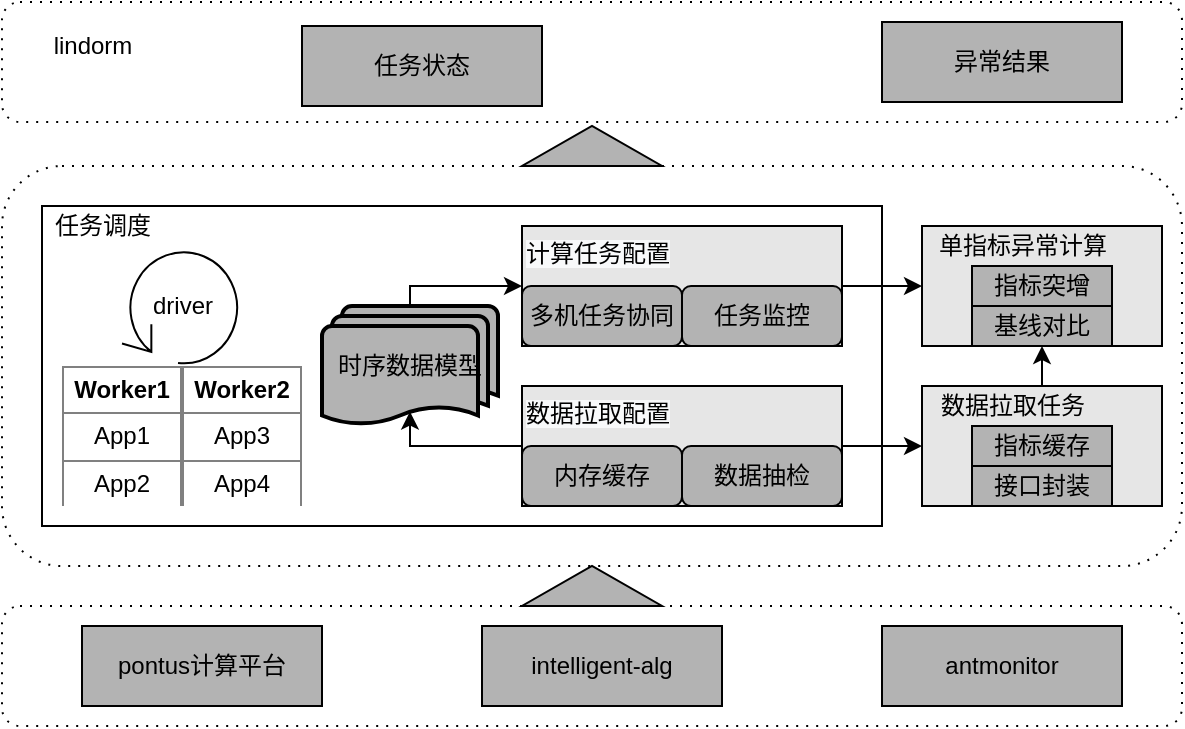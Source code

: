 <mxfile version="13.1.14" type="github">
  <diagram id="owqiKtjegZCFVWd7rJzW" name="Page-1">
    <mxGraphModel dx="1888" dy="918" grid="1" gridSize="10" guides="1" tooltips="1" connect="1" arrows="1" fold="1" page="1" pageScale="1" pageWidth="827" pageHeight="1169" math="0" shadow="0">
      <root>
        <mxCell id="0" />
        <mxCell id="1" parent="0" />
        <mxCell id="Mhult8i7kt20SpEzvvNn-29" value="" style="shape=ext;rounded=1;html=1;whiteSpace=wrap;dashed=1;dashPattern=1 4;" vertex="1" parent="1">
          <mxGeometry x="60" y="208" width="590" height="60" as="geometry" />
        </mxCell>
        <mxCell id="Mhult8i7kt20SpEzvvNn-27" value="" style="shape=ext;rounded=1;html=1;whiteSpace=wrap;dashed=1;dashPattern=1 4;" vertex="1" parent="1">
          <mxGeometry x="60" y="290" width="590" height="200" as="geometry" />
        </mxCell>
        <mxCell id="Mhult8i7kt20SpEzvvNn-26" value="" style="shape=ext;rounded=1;html=1;whiteSpace=wrap;dashed=1;dashPattern=1 4;" vertex="1" parent="1">
          <mxGeometry x="60" y="510" width="590" height="60" as="geometry" />
        </mxCell>
        <mxCell id="Mhult8i7kt20SpEzvvNn-1" value="" style="rounded=0;whiteSpace=wrap;html=1;" vertex="1" parent="1">
          <mxGeometry x="80" y="310" width="420" height="160" as="geometry" />
        </mxCell>
        <mxCell id="Mhult8i7kt20SpEzvvNn-3" value="" style="edgeStyle=orthogonalEdgeStyle;rounded=0;orthogonalLoop=1;jettySize=auto;html=1;exitX=1;exitY=0.5;exitDx=0;exitDy=0;fillColor=#E6E6E6;" edge="1" parent="1" source="Mhult8i7kt20SpEzvvNn-12" target="Mhult8i7kt20SpEzvvNn-2">
          <mxGeometry relative="1" as="geometry" />
        </mxCell>
        <mxCell id="Mhult8i7kt20SpEzvvNn-5" value="" style="edgeStyle=orthogonalEdgeStyle;rounded=0;orthogonalLoop=1;jettySize=auto;html=1;exitX=1;exitY=0.5;exitDx=0;exitDy=0;fillColor=#E6E6E6;" edge="1" parent="1" source="Mhult8i7kt20SpEzvvNn-13" target="Mhult8i7kt20SpEzvvNn-4">
          <mxGeometry relative="1" as="geometry" />
        </mxCell>
        <mxCell id="Mhult8i7kt20SpEzvvNn-42" style="edgeStyle=orthogonalEdgeStyle;rounded=0;orthogonalLoop=1;jettySize=auto;html=1;exitX=0.5;exitY=0;exitDx=0;exitDy=0;entryX=0.5;entryY=1;entryDx=0;entryDy=0;fillColor=#E6E6E6;" edge="1" parent="1" source="Mhult8i7kt20SpEzvvNn-4" target="Mhult8i7kt20SpEzvvNn-2">
          <mxGeometry relative="1" as="geometry" />
        </mxCell>
        <mxCell id="Mhult8i7kt20SpEzvvNn-4" value="" style="rounded=0;whiteSpace=wrap;html=1;fillColor=#E6E6E6;" vertex="1" parent="1">
          <mxGeometry x="520" y="400" width="120" height="60" as="geometry" />
        </mxCell>
        <mxCell id="Mhult8i7kt20SpEzvvNn-2" value="" style="rounded=0;whiteSpace=wrap;html=1;fillColor=#E6E6E6;" vertex="1" parent="1">
          <mxGeometry x="520" y="320" width="120" height="60" as="geometry" />
        </mxCell>
        <mxCell id="Mhult8i7kt20SpEzvvNn-6" value="异常结果" style="rounded=0;whiteSpace=wrap;html=1;fillColor=#B3B3B3;" vertex="1" parent="1">
          <mxGeometry x="500" y="218" width="120" height="40" as="geometry" />
        </mxCell>
        <mxCell id="Mhult8i7kt20SpEzvvNn-10" value="任务状态" style="rounded=0;whiteSpace=wrap;html=1;fillColor=#B3B3B3;" vertex="1" parent="1">
          <mxGeometry x="210" y="220" width="120" height="40" as="geometry" />
        </mxCell>
        <mxCell id="Mhult8i7kt20SpEzvvNn-12" value="" style="rounded=0;whiteSpace=wrap;html=1;fillColor=#E6E6E6;" vertex="1" parent="1">
          <mxGeometry x="320" y="320" width="160" height="60" as="geometry" />
        </mxCell>
        <mxCell id="Mhult8i7kt20SpEzvvNn-33" style="edgeStyle=orthogonalEdgeStyle;rounded=0;orthogonalLoop=1;jettySize=auto;html=1;exitX=0;exitY=0.5;exitDx=0;exitDy=0;entryX=0.5;entryY=0.88;entryDx=0;entryDy=0;entryPerimeter=0;fillColor=#E6E6E6;" edge="1" parent="1" source="Mhult8i7kt20SpEzvvNn-13" target="Mhult8i7kt20SpEzvvNn-32">
          <mxGeometry relative="1" as="geometry">
            <Array as="points">
              <mxPoint x="264" y="430" />
            </Array>
          </mxGeometry>
        </mxCell>
        <mxCell id="Mhult8i7kt20SpEzvvNn-13" value="" style="rounded=0;whiteSpace=wrap;html=1;fillColor=#E6E6E6;" vertex="1" parent="1">
          <mxGeometry x="320" y="400" width="160" height="60" as="geometry" />
        </mxCell>
        <mxCell id="Mhult8i7kt20SpEzvvNn-16" value="pontus计算平台" style="rounded=0;whiteSpace=wrap;html=1;fillColor=#B3B3B3;" vertex="1" parent="1">
          <mxGeometry x="100" y="520" width="120" height="40" as="geometry" />
        </mxCell>
        <mxCell id="Mhult8i7kt20SpEzvvNn-17" value="antmonitor" style="rounded=0;whiteSpace=wrap;html=1;fillColor=#B3B3B3;" vertex="1" parent="1">
          <mxGeometry x="500" y="520" width="120" height="40" as="geometry" />
        </mxCell>
        <mxCell id="Mhult8i7kt20SpEzvvNn-18" value="&lt;span&gt;任务调度&lt;/span&gt;" style="text;html=1;align=center;verticalAlign=middle;resizable=0;points=[];autosize=1;" vertex="1" parent="1">
          <mxGeometry x="80" y="310" width="60" height="20" as="geometry" />
        </mxCell>
        <mxCell id="Mhult8i7kt20SpEzvvNn-19" value="intelligent-alg" style="rounded=0;whiteSpace=wrap;html=1;fillColor=#B3B3B3;" vertex="1" parent="1">
          <mxGeometry x="300" y="520" width="120" height="40" as="geometry" />
        </mxCell>
        <mxCell id="Mhult8i7kt20SpEzvvNn-20" value="driver" style="shape=mxgraph.bpmn.loop;html=1;outlineConnect=0;" vertex="1" parent="1">
          <mxGeometry x="120" y="330" width="60" height="60" as="geometry" />
        </mxCell>
        <mxCell id="Mhult8i7kt20SpEzvvNn-30" value="" style="html=1;shadow=0;dashed=0;align=center;verticalAlign=middle;shape=mxgraph.arrows2.arrow;dy=0.6;dx=40;direction=north;notch=0;fillColor=#B3B3B3;" vertex="1" parent="1">
          <mxGeometry x="320" y="490" width="70" height="20" as="geometry" />
        </mxCell>
        <mxCell id="Mhult8i7kt20SpEzvvNn-31" value="" style="html=1;shadow=0;dashed=0;align=center;verticalAlign=middle;shape=mxgraph.arrows2.arrow;dy=0.6;dx=40;direction=north;notch=0;fillColor=#B3B3B3;" vertex="1" parent="1">
          <mxGeometry x="320" y="270" width="70" height="20" as="geometry" />
        </mxCell>
        <mxCell id="Mhult8i7kt20SpEzvvNn-34" style="edgeStyle=orthogonalEdgeStyle;rounded=0;orthogonalLoop=1;jettySize=auto;html=1;exitX=0.5;exitY=0;exitDx=0;exitDy=0;exitPerimeter=0;entryX=0;entryY=0.5;entryDx=0;entryDy=0;fillColor=#E6E6E6;" edge="1" parent="1" source="Mhult8i7kt20SpEzvvNn-32" target="Mhult8i7kt20SpEzvvNn-12">
          <mxGeometry relative="1" as="geometry">
            <Array as="points">
              <mxPoint x="264" y="350" />
            </Array>
          </mxGeometry>
        </mxCell>
        <mxCell id="Mhult8i7kt20SpEzvvNn-32" value="时序数据模型" style="strokeWidth=2;html=1;shape=mxgraph.flowchart.multi-document;whiteSpace=wrap;fillColor=#B3B3B3;" vertex="1" parent="1">
          <mxGeometry x="220" y="360" width="88" height="60" as="geometry" />
        </mxCell>
        <mxCell id="Mhult8i7kt20SpEzvvNn-40" value="&lt;table border=&quot;1&quot; width=&quot;100%&quot; cellpadding=&quot;4&quot; style=&quot;width: 100% ; height: 100% ; border-collapse: collapse&quot;&gt;&lt;tbody&gt;&lt;tr&gt;&lt;th align=&quot;center&quot;&gt;Worker1&lt;/th&gt;&lt;/tr&gt;&lt;tr&gt;&lt;td align=&quot;center&quot;&gt;App1&lt;/td&gt;&lt;/tr&gt;&lt;tr&gt;&lt;td align=&quot;center&quot;&gt;&lt;span&gt;App2&lt;/span&gt;&lt;br&gt;&lt;/td&gt;&lt;/tr&gt;&lt;/tbody&gt;&lt;/table&gt;" style="text;html=1;strokeColor=none;fillColor=none;overflow=fill;" vertex="1" parent="1">
          <mxGeometry x="90" y="390" width="60" height="70" as="geometry" />
        </mxCell>
        <mxCell id="Mhult8i7kt20SpEzvvNn-41" value="&lt;table border=&quot;1&quot; width=&quot;100%&quot; cellpadding=&quot;4&quot; style=&quot;width: 100% ; height: 100% ; border-collapse: collapse&quot;&gt;&lt;tbody&gt;&lt;tr&gt;&lt;th align=&quot;center&quot;&gt;Worker2&lt;/th&gt;&lt;/tr&gt;&lt;tr&gt;&lt;td align=&quot;center&quot;&gt;App3&lt;/td&gt;&lt;/tr&gt;&lt;tr&gt;&lt;td align=&quot;center&quot;&gt;&lt;span&gt;App4&lt;/span&gt;&lt;br&gt;&lt;/td&gt;&lt;/tr&gt;&lt;/tbody&gt;&lt;/table&gt;" style="text;html=1;strokeColor=none;fillColor=none;overflow=fill;" vertex="1" parent="1">
          <mxGeometry x="150" y="390" width="60" height="70" as="geometry" />
        </mxCell>
        <mxCell id="Mhult8i7kt20SpEzvvNn-43" value="&lt;span&gt;单指标异常计算&lt;/span&gt;" style="text;html=1;align=center;verticalAlign=middle;resizable=0;points=[];autosize=1;" vertex="1" parent="1">
          <mxGeometry x="520" y="320" width="100" height="20" as="geometry" />
        </mxCell>
        <mxCell id="Mhult8i7kt20SpEzvvNn-44" value="&lt;span&gt;数据拉取任务&lt;/span&gt;" style="text;html=1;align=center;verticalAlign=middle;resizable=0;points=[];autosize=1;" vertex="1" parent="1">
          <mxGeometry x="520" y="400" width="90" height="20" as="geometry" />
        </mxCell>
        <mxCell id="Mhult8i7kt20SpEzvvNn-47" value="指标突增" style="rounded=0;whiteSpace=wrap;html=1;fillColor=#B3B3B3;" vertex="1" parent="1">
          <mxGeometry x="545" y="340" width="70" height="20" as="geometry" />
        </mxCell>
        <mxCell id="Mhult8i7kt20SpEzvvNn-48" value="基线对比" style="rounded=0;whiteSpace=wrap;html=1;fillColor=#B3B3B3;" vertex="1" parent="1">
          <mxGeometry x="545" y="360" width="70" height="20" as="geometry" />
        </mxCell>
        <mxCell id="Mhult8i7kt20SpEzvvNn-49" value="指标缓存" style="rounded=0;whiteSpace=wrap;html=1;fillColor=#B3B3B3;" vertex="1" parent="1">
          <mxGeometry x="545" y="420" width="70" height="20" as="geometry" />
        </mxCell>
        <mxCell id="Mhult8i7kt20SpEzvvNn-50" value="接口封装" style="rounded=0;whiteSpace=wrap;html=1;fillColor=#B3B3B3;" vertex="1" parent="1">
          <mxGeometry x="545" y="440" width="70" height="20" as="geometry" />
        </mxCell>
        <mxCell id="Mhult8i7kt20SpEzvvNn-51" value="lindorm" style="text;html=1;align=center;verticalAlign=middle;resizable=0;points=[];autosize=1;" vertex="1" parent="1">
          <mxGeometry x="80" y="220" width="50" height="20" as="geometry" />
        </mxCell>
        <mxCell id="Mhult8i7kt20SpEzvvNn-55" value="内存缓存" style="rounded=1;whiteSpace=wrap;html=1;fillColor=#B3B3B3;" vertex="1" parent="1">
          <mxGeometry x="320" y="430" width="80" height="30" as="geometry" />
        </mxCell>
        <mxCell id="Mhult8i7kt20SpEzvvNn-56" value="多机任务协同" style="rounded=1;whiteSpace=wrap;html=1;fillColor=#B3B3B3;" vertex="1" parent="1">
          <mxGeometry x="320" y="350" width="80" height="30" as="geometry" />
        </mxCell>
        <mxCell id="Mhult8i7kt20SpEzvvNn-57" value="任务监控" style="rounded=1;whiteSpace=wrap;html=1;fillColor=#B3B3B3;" vertex="1" parent="1">
          <mxGeometry x="400" y="350" width="80" height="30" as="geometry" />
        </mxCell>
        <mxCell id="Mhult8i7kt20SpEzvvNn-58" value="数据抽检" style="rounded=1;whiteSpace=wrap;html=1;fillColor=#B3B3B3;" vertex="1" parent="1">
          <mxGeometry x="400" y="430" width="80" height="30" as="geometry" />
        </mxCell>
        <mxCell id="Mhult8i7kt20SpEzvvNn-59" value="&lt;meta charset=&quot;utf-8&quot;&gt;&lt;span style=&quot;color: rgb(0, 0, 0); font-family: helvetica; font-size: 12px; font-style: normal; font-weight: 400; letter-spacing: normal; text-align: center; text-indent: 0px; text-transform: none; word-spacing: 0px; background-color: rgb(248, 249, 250); display: inline; float: none;&quot;&gt;计算任务配置&lt;/span&gt;" style="text;whiteSpace=wrap;html=1;" vertex="1" parent="1">
          <mxGeometry x="320" y="320" width="100" height="30" as="geometry" />
        </mxCell>
        <mxCell id="Mhult8i7kt20SpEzvvNn-60" value="&lt;meta charset=&quot;utf-8&quot;&gt;&lt;span style=&quot;color: rgb(0, 0, 0); font-family: helvetica; font-size: 12px; font-style: normal; font-weight: 400; letter-spacing: normal; text-align: center; text-indent: 0px; text-transform: none; word-spacing: 0px; background-color: rgb(248, 249, 250); display: inline; float: none;&quot;&gt;数据拉取配置&lt;/span&gt;" style="text;whiteSpace=wrap;html=1;" vertex="1" parent="1">
          <mxGeometry x="320" y="400" width="100" height="30" as="geometry" />
        </mxCell>
      </root>
    </mxGraphModel>
  </diagram>
</mxfile>
